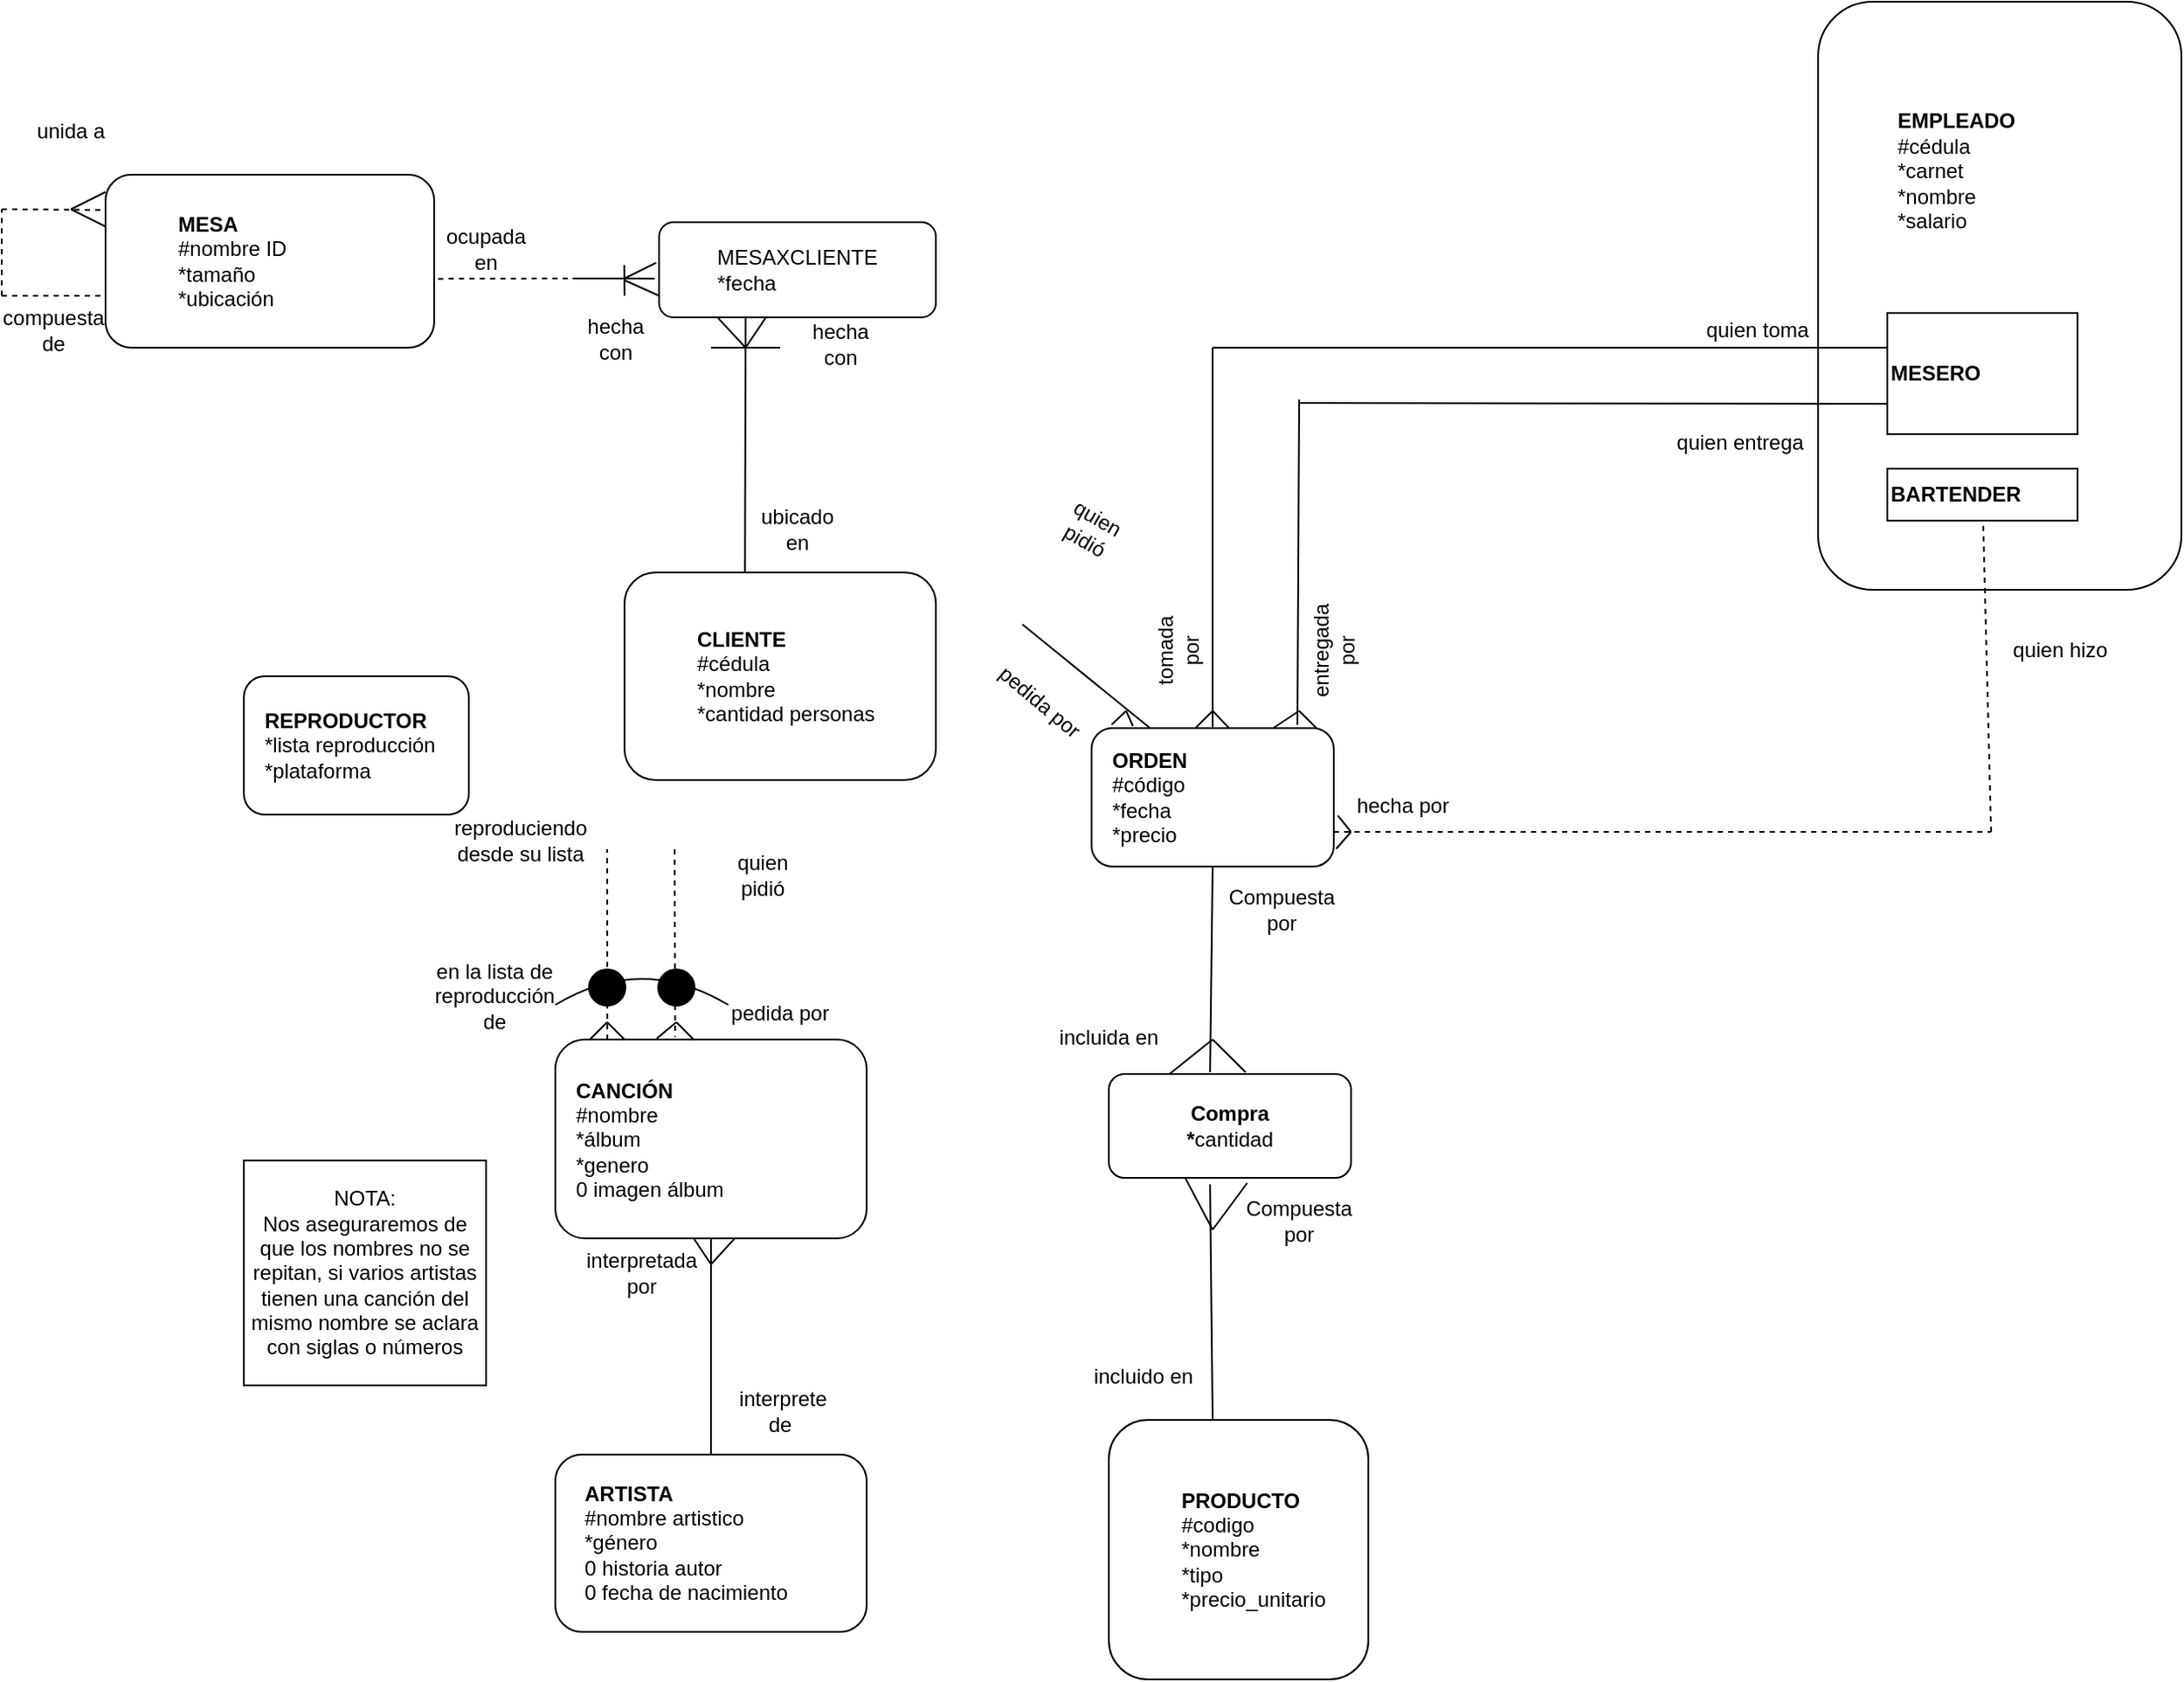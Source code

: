 <mxfile version="16.4.5" type="github">
  <diagram id="t7iMz_v3nmqHoSBbqk-X" name="ModeloER">
    <mxGraphModel dx="1816" dy="525" grid="1" gridSize="10" guides="1" tooltips="1" connect="1" arrows="1" fold="1" page="1" pageScale="1" pageWidth="827" pageHeight="1169" math="0" shadow="0">
      <root>
        <mxCell id="0" />
        <mxCell id="1" parent="0" />
        <mxCell id="szS_IiKJX-dhthdG4j-6-44" value="" style="endArrow=none;html=1;rounded=0;entryX=0.25;entryY=0;entryDx=0;entryDy=0;" parent="1" target="szS_IiKJX-dhthdG4j-6-23" edge="1">
          <mxGeometry width="50" height="50" relative="1" as="geometry">
            <mxPoint x="400" y="360" as="sourcePoint" />
            <mxPoint x="500" y="440" as="targetPoint" />
          </mxGeometry>
        </mxCell>
        <mxCell id="szS_IiKJX-dhthdG4j-6-1" value="&lt;blockquote style=&quot;margin: 0 0 0 40px ; border: none ; padding: 0px&quot;&gt;&lt;b&gt;MESA&lt;/b&gt;&lt;/blockquote&gt;&lt;blockquote style=&quot;margin: 0px 0px 0px 40px ; border: none ; padding: 0px&quot;&gt;#nombre ID&lt;/blockquote&gt;&lt;blockquote style=&quot;margin: 0px 0px 0px 40px ; border: none ; padding: 0px&quot;&gt;*tamaño&lt;/blockquote&gt;&lt;blockquote style=&quot;margin: 0px 0px 0px 40px ; border: none ; padding: 0px&quot;&gt;*ubicación&lt;/blockquote&gt;" style="rounded=1;whiteSpace=wrap;html=1;align=left;" parent="1" vertex="1">
          <mxGeometry x="-130" y="100" width="190" height="100" as="geometry" />
        </mxCell>
        <mxCell id="szS_IiKJX-dhthdG4j-6-2" value="&lt;blockquote style=&quot;margin: 0 0 0 40px ; border: none ; padding: 0px&quot;&gt;&lt;b&gt;CLIENTE&lt;br&gt;&lt;/b&gt;#cédula&lt;br&gt;*nombre&lt;br&gt;*cantidad personas&lt;/blockquote&gt;" style="rounded=1;whiteSpace=wrap;html=1;align=left;" parent="1" vertex="1">
          <mxGeometry x="170" y="330" width="180" height="120" as="geometry" />
        </mxCell>
        <mxCell id="szS_IiKJX-dhthdG4j-6-14" value="" style="group;allowArrows=0;" parent="1" vertex="1" connectable="0">
          <mxGeometry x="860" width="210" height="430" as="geometry" />
        </mxCell>
        <mxCell id="szS_IiKJX-dhthdG4j-6-9" value="" style="rounded=1;whiteSpace=wrap;html=1;" parent="szS_IiKJX-dhthdG4j-6-14" vertex="1">
          <mxGeometry width="210" height="340" as="geometry" />
        </mxCell>
        <mxCell id="szS_IiKJX-dhthdG4j-6-8" value="&lt;blockquote style=&quot;margin: 0px 0px 0px 40px ; border: none ; padding: 0px&quot;&gt;&lt;/blockquote&gt;&lt;b&gt;&lt;div style=&quot;text-align: left&quot;&gt;&lt;b&gt;EMPLEADO&lt;/b&gt;&lt;/div&gt;&lt;/b&gt;&lt;blockquote style=&quot;margin: 0px 0px 0px 40px ; border: none ; padding: 0px&quot;&gt;&lt;/blockquote&gt;&lt;span&gt;&lt;div style=&quot;text-align: left&quot;&gt;&lt;span&gt;#cédula&lt;/span&gt;&lt;/div&gt;&lt;/span&gt;&lt;blockquote style=&quot;margin: 0px 0px 0px 40px ; border: none ; padding: 0px&quot;&gt;&lt;/blockquote&gt;&lt;span&gt;&lt;div style=&quot;text-align: left&quot;&gt;&lt;span&gt;*carnet&lt;/span&gt;&lt;/div&gt;&lt;/span&gt;&lt;blockquote style=&quot;margin: 0px 0px 0px 40px ; border: none ; padding: 0px&quot;&gt;&lt;/blockquote&gt;&lt;span&gt;&lt;div style=&quot;text-align: left&quot;&gt;&lt;span&gt;*nombre&lt;/span&gt;&lt;/div&gt;&lt;/span&gt;&lt;div style=&quot;text-align: left&quot;&gt;&lt;span&gt;*salario&lt;/span&gt;&lt;/div&gt;&lt;blockquote style=&quot;text-align: left ; margin: 0px 0px 0px 40px ; border: none ; padding: 0px&quot;&gt;&lt;br&gt;&lt;/blockquote&gt;" style="text;html=1;strokeColor=none;fillColor=none;align=center;verticalAlign=middle;whiteSpace=wrap;rounded=0;" parent="szS_IiKJX-dhthdG4j-6-14" vertex="1">
          <mxGeometry x="40" y="60" width="80" height="90" as="geometry" />
        </mxCell>
        <mxCell id="szS_IiKJX-dhthdG4j-6-11" value="&lt;b&gt;MESERO&lt;/b&gt;" style="rounded=0;whiteSpace=wrap;html=1;align=left;" parent="szS_IiKJX-dhthdG4j-6-14" vertex="1">
          <mxGeometry x="40" y="180" width="110" height="70" as="geometry" />
        </mxCell>
        <mxCell id="szS_IiKJX-dhthdG4j-6-13" value="&lt;b&gt;BARTENDER&lt;/b&gt;" style="rounded=0;whiteSpace=wrap;html=1;align=left;" parent="szS_IiKJX-dhthdG4j-6-14" vertex="1">
          <mxGeometry x="40" y="270" width="110" height="30" as="geometry" />
        </mxCell>
        <mxCell id="E4MxPmM2y-Qh73wYfzmi-9" value="quien hizo" style="text;html=1;strokeColor=none;fillColor=none;align=center;verticalAlign=middle;whiteSpace=wrap;rounded=0;rotation=0;" parent="szS_IiKJX-dhthdG4j-6-14" vertex="1">
          <mxGeometry x="110" y="360" width="60" height="30" as="geometry" />
        </mxCell>
        <mxCell id="szS_IiKJX-dhthdG4j-6-22" value="" style="group" parent="1" vertex="1" connectable="0">
          <mxGeometry x="-50" y="390" width="130" height="80" as="geometry" />
        </mxCell>
        <mxCell id="szS_IiKJX-dhthdG4j-6-21" value="" style="rounded=1;whiteSpace=wrap;html=1;" parent="szS_IiKJX-dhthdG4j-6-22" vertex="1">
          <mxGeometry width="130" height="80" as="geometry" />
        </mxCell>
        <mxCell id="szS_IiKJX-dhthdG4j-6-20" value="&lt;b&gt;REPRODUCTOR&lt;/b&gt;&lt;br&gt;*lista reproducción&lt;br&gt;*plataforma" style="text;html=1;strokeColor=none;fillColor=none;align=left;verticalAlign=middle;whiteSpace=wrap;rounded=0;" parent="szS_IiKJX-dhthdG4j-6-22" vertex="1">
          <mxGeometry x="10" y="5" width="110" height="70" as="geometry" />
        </mxCell>
        <mxCell id="szS_IiKJX-dhthdG4j-6-25" value="" style="group" parent="1" vertex="1" connectable="0">
          <mxGeometry x="440" y="420" width="140" height="80" as="geometry" />
        </mxCell>
        <mxCell id="szS_IiKJX-dhthdG4j-6-24" value="" style="rounded=1;whiteSpace=wrap;html=1;" parent="szS_IiKJX-dhthdG4j-6-25" vertex="1">
          <mxGeometry width="140" height="80" as="geometry" />
        </mxCell>
        <mxCell id="szS_IiKJX-dhthdG4j-6-23" value="&lt;div&gt;&lt;b&gt;ORDEN&lt;/b&gt;&lt;/div&gt;&lt;div&gt;#código&lt;/div&gt;&lt;div&gt;*fecha&lt;/div&gt;&lt;div&gt;*precio&lt;/div&gt;" style="text;html=1;strokeColor=none;fillColor=none;align=left;verticalAlign=middle;whiteSpace=wrap;rounded=0;" parent="szS_IiKJX-dhthdG4j-6-25" vertex="1">
          <mxGeometry x="10" y="5" width="120" height="70" as="geometry" />
        </mxCell>
        <mxCell id="szS_IiKJX-dhthdG4j-6-31" value="" style="group" parent="1" vertex="1" connectable="0">
          <mxGeometry x="130" y="600" width="180" height="115" as="geometry" />
        </mxCell>
        <mxCell id="szS_IiKJX-dhthdG4j-6-30" value="" style="rounded=1;whiteSpace=wrap;html=1;" parent="szS_IiKJX-dhthdG4j-6-31" vertex="1">
          <mxGeometry width="180" height="115" as="geometry" />
        </mxCell>
        <mxCell id="szS_IiKJX-dhthdG4j-6-29" value="&lt;b&gt;CANCIÓN&lt;/b&gt;&lt;br&gt;#nombre&lt;br&gt;*álbum&lt;br&gt;*genero&lt;br&gt;0 imagen álbum" style="text;html=1;strokeColor=none;fillColor=none;align=left;verticalAlign=middle;whiteSpace=wrap;rounded=0;" parent="szS_IiKJX-dhthdG4j-6-31" vertex="1">
          <mxGeometry x="10" y="12.5" width="160" height="90" as="geometry" />
        </mxCell>
        <mxCell id="szS_IiKJX-dhthdG4j-6-34" value="" style="group" parent="1" vertex="1" connectable="0">
          <mxGeometry x="130" y="840" width="180" height="102.5" as="geometry" />
        </mxCell>
        <mxCell id="szS_IiKJX-dhthdG4j-6-33" value="" style="rounded=1;whiteSpace=wrap;html=1;" parent="szS_IiKJX-dhthdG4j-6-34" vertex="1">
          <mxGeometry width="180" height="102.5" as="geometry" />
        </mxCell>
        <mxCell id="szS_IiKJX-dhthdG4j-6-32" value="&lt;div&gt;&lt;b&gt;ARTISTA&lt;/b&gt;&lt;/div&gt;&lt;div&gt;#nombre artistico&lt;/div&gt;&lt;div&gt;*género&lt;/div&gt;&lt;div&gt;0 historia autor&lt;/div&gt;&lt;div&gt;0 fecha de nacimiento&lt;/div&gt;" style="text;html=1;strokeColor=none;fillColor=none;align=left;verticalAlign=middle;whiteSpace=wrap;rounded=0;" parent="szS_IiKJX-dhthdG4j-6-34" vertex="1">
          <mxGeometry x="15" y="11.25" width="150" height="80" as="geometry" />
        </mxCell>
        <mxCell id="szS_IiKJX-dhthdG4j-6-37" value="" style="endArrow=none;dashed=1;html=1;rounded=0;exitX=1.012;exitY=0.602;exitDx=0;exitDy=0;exitPerimeter=0;" parent="1" source="szS_IiKJX-dhthdG4j-6-1" edge="1">
          <mxGeometry width="50" height="50" relative="1" as="geometry">
            <mxPoint x="100" y="150" as="sourcePoint" />
            <mxPoint x="140" y="160" as="targetPoint" />
          </mxGeometry>
        </mxCell>
        <mxCell id="szS_IiKJX-dhthdG4j-6-39" value="" style="endArrow=none;html=1;rounded=0;entryX=0.387;entryY=0;entryDx=0;entryDy=0;entryPerimeter=0;" parent="1" edge="1" target="szS_IiKJX-dhthdG4j-6-2">
          <mxGeometry width="50" height="50" relative="1" as="geometry">
            <mxPoint x="240" y="180" as="sourcePoint" />
            <mxPoint x="239.6" y="245" as="targetPoint" />
          </mxGeometry>
        </mxCell>
        <mxCell id="szS_IiKJX-dhthdG4j-6-40" value="" style="endArrow=none;dashed=1;html=1;rounded=0;entryX=0.385;entryY=-0.013;entryDx=0;entryDy=0;entryPerimeter=0;" parent="1" target="szS_IiKJX-dhthdG4j-6-30" edge="1">
          <mxGeometry width="50" height="50" relative="1" as="geometry">
            <mxPoint x="199" y="490" as="sourcePoint" />
            <mxPoint x="200" y="460" as="targetPoint" />
          </mxGeometry>
        </mxCell>
        <mxCell id="szS_IiKJX-dhthdG4j-6-50" value="" style="endArrow=none;html=1;rounded=0;" parent="1" edge="1">
          <mxGeometry width="50" height="50" relative="1" as="geometry">
            <mxPoint x="510" y="200" as="sourcePoint" />
            <mxPoint x="900" y="200" as="targetPoint" />
          </mxGeometry>
        </mxCell>
        <mxCell id="szS_IiKJX-dhthdG4j-6-51" value="" style="endArrow=none;html=1;rounded=0;entryX=0.5;entryY=0;entryDx=0;entryDy=0;exitX=0.5;exitY=1;exitDx=0;exitDy=0;" parent="1" source="szS_IiKJX-dhthdG4j-6-30" target="szS_IiKJX-dhthdG4j-6-33" edge="1">
          <mxGeometry width="50" height="50" relative="1" as="geometry">
            <mxPoint x="310" y="656" as="sourcePoint" />
            <mxPoint x="410" y="656" as="targetPoint" />
          </mxGeometry>
        </mxCell>
        <mxCell id="szS_IiKJX-dhthdG4j-6-63" value="" style="endArrow=none;html=1;curved=1;" parent="1" edge="1">
          <mxGeometry width="50" height="50" relative="1" as="geometry">
            <mxPoint x="130" y="580" as="sourcePoint" />
            <mxPoint x="230" y="580" as="targetPoint" />
            <Array as="points">
              <mxPoint x="180" y="550" />
            </Array>
          </mxGeometry>
        </mxCell>
        <mxCell id="szS_IiKJX-dhthdG4j-6-68" value="" style="shape=image;html=1;verticalAlign=top;verticalLabelPosition=bottom;labelBackgroundColor=#ffffff;imageAspect=0;aspect=fixed;image=https://cdn4.iconfinder.com/data/icons/essential-app-2/16/record-round-circle-dot-128.png;connectable=0;allowArrows=0;" parent="1" vertex="1">
          <mxGeometry x="130" y="550" as="geometry" />
        </mxCell>
        <mxCell id="szS_IiKJX-dhthdG4j-6-71" value="" style="shape=ellipse;html=1;fillColor=#000000;strokeWidth=2;verticalLabelPosition=bottom;verticalAlignment=top;perimeter=ellipsePerimeter;connectable=0;allowArrows=0;" parent="1" vertex="1">
          <mxGeometry x="150" y="560" width="20" height="20" as="geometry" />
        </mxCell>
        <mxCell id="szS_IiKJX-dhthdG4j-6-72" value="" style="shape=ellipse;html=1;fillColor=#000000;strokeWidth=2;verticalLabelPosition=bottom;verticalAlignment=top;perimeter=ellipsePerimeter;connectable=0;allowArrows=0;" parent="1" vertex="1">
          <mxGeometry x="190" y="560" width="20" height="20" as="geometry" />
        </mxCell>
        <mxCell id="szS_IiKJX-dhthdG4j-6-79" value="" style="endArrow=none;html=1;curved=1;" parent="1" edge="1">
          <mxGeometry width="50" height="50" relative="1" as="geometry">
            <mxPoint x="510" y="420" as="sourcePoint" />
            <mxPoint x="510" y="200" as="targetPoint" />
          </mxGeometry>
        </mxCell>
        <mxCell id="szS_IiKJX-dhthdG4j-6-80" value="" style="endArrow=none;html=1;curved=1;entryX=0;entryY=0.75;entryDx=0;entryDy=0;" parent="1" target="szS_IiKJX-dhthdG4j-6-11" edge="1">
          <mxGeometry width="50" height="50" relative="1" as="geometry">
            <mxPoint x="560" y="232" as="sourcePoint" />
            <mxPoint x="590" y="390" as="targetPoint" />
          </mxGeometry>
        </mxCell>
        <mxCell id="szS_IiKJX-dhthdG4j-6-81" value="" style="endArrow=none;html=1;curved=1;exitX=0.85;exitY=-0.023;exitDx=0;exitDy=0;exitPerimeter=0;" parent="1" source="szS_IiKJX-dhthdG4j-6-24" edge="1">
          <mxGeometry width="50" height="50" relative="1" as="geometry">
            <mxPoint x="560" y="410" as="sourcePoint" />
            <mxPoint x="560" y="230" as="targetPoint" />
          </mxGeometry>
        </mxCell>
        <mxCell id="szS_IiKJX-dhthdG4j-6-82" value="" style="endArrow=none;html=1;curved=1;exitX=0.111;exitY=0;exitDx=0;exitDy=0;exitPerimeter=0;" parent="1" source="szS_IiKJX-dhthdG4j-6-30" edge="1">
          <mxGeometry width="50" height="50" relative="1" as="geometry">
            <mxPoint x="80" y="610" as="sourcePoint" />
            <mxPoint x="160" y="590" as="targetPoint" />
          </mxGeometry>
        </mxCell>
        <mxCell id="szS_IiKJX-dhthdG4j-6-83" value="" style="endArrow=none;html=1;curved=1;" parent="1" edge="1">
          <mxGeometry width="50" height="50" relative="1" as="geometry">
            <mxPoint x="160" y="590" as="sourcePoint" />
            <mxPoint x="170" y="600" as="targetPoint" />
          </mxGeometry>
        </mxCell>
        <mxCell id="szS_IiKJX-dhthdG4j-6-85" value="" style="endArrow=none;dashed=1;html=1;curved=1;exitX=0.167;exitY=0;exitDx=0;exitDy=0;exitPerimeter=0;" parent="1" source="szS_IiKJX-dhthdG4j-6-30" edge="1">
          <mxGeometry width="50" height="50" relative="1" as="geometry">
            <mxPoint x="160" y="520" as="sourcePoint" />
            <mxPoint x="160" y="490" as="targetPoint" />
          </mxGeometry>
        </mxCell>
        <mxCell id="szS_IiKJX-dhthdG4j-6-86" value="" style="endArrow=none;html=1;curved=1;exitX=0.326;exitY=-0.005;exitDx=0;exitDy=0;exitPerimeter=0;" parent="1" source="szS_IiKJX-dhthdG4j-6-30" edge="1">
          <mxGeometry width="50" height="50" relative="1" as="geometry">
            <mxPoint x="130" y="520" as="sourcePoint" />
            <mxPoint x="200" y="590" as="targetPoint" />
          </mxGeometry>
        </mxCell>
        <mxCell id="szS_IiKJX-dhthdG4j-6-87" value="" style="endArrow=none;html=1;curved=1;exitX=0.446;exitY=0.003;exitDx=0;exitDy=0;exitPerimeter=0;" parent="1" source="szS_IiKJX-dhthdG4j-6-30" edge="1">
          <mxGeometry width="50" height="50" relative="1" as="geometry">
            <mxPoint x="250" y="580" as="sourcePoint" />
            <mxPoint x="200" y="590" as="targetPoint" />
          </mxGeometry>
        </mxCell>
        <mxCell id="szS_IiKJX-dhthdG4j-6-88" value="en la lista de reproducción de" style="text;html=1;strokeColor=none;fillColor=none;align=center;verticalAlign=middle;whiteSpace=wrap;rounded=0;" parent="1" vertex="1">
          <mxGeometry x="60" y="550" width="70" height="50" as="geometry" />
        </mxCell>
        <mxCell id="szS_IiKJX-dhthdG4j-6-90" value="pedida por" style="text;html=1;strokeColor=none;fillColor=none;align=center;verticalAlign=middle;whiteSpace=wrap;rounded=0;" parent="1" vertex="1">
          <mxGeometry x="230" y="570" width="60" height="30" as="geometry" />
        </mxCell>
        <mxCell id="szS_IiKJX-dhthdG4j-6-91" value="reproduciendo desde su lista" style="text;html=1;strokeColor=none;fillColor=none;align=center;verticalAlign=middle;whiteSpace=wrap;rounded=0;" parent="1" vertex="1">
          <mxGeometry x="80" y="470" width="60" height="30" as="geometry" />
        </mxCell>
        <mxCell id="szS_IiKJX-dhthdG4j-6-93" value="quien pidió" style="text;html=1;strokeColor=none;fillColor=none;align=center;verticalAlign=middle;whiteSpace=wrap;rounded=0;" parent="1" vertex="1">
          <mxGeometry x="220" y="490" width="60" height="30" as="geometry" />
        </mxCell>
        <mxCell id="szS_IiKJX-dhthdG4j-6-95" value="quien pidió" style="text;html=1;strokeColor=none;fillColor=none;align=center;verticalAlign=middle;whiteSpace=wrap;rounded=0;rotation=30;" parent="1" vertex="1">
          <mxGeometry x="410" y="290" width="60" height="30" as="geometry" />
        </mxCell>
        <mxCell id="szS_IiKJX-dhthdG4j-6-97" value="pedida por" style="text;html=1;strokeColor=none;fillColor=none;align=center;verticalAlign=middle;whiteSpace=wrap;rounded=0;rotation=40;" parent="1" vertex="1">
          <mxGeometry x="380" y="390" width="60" height="30" as="geometry" />
        </mxCell>
        <mxCell id="szS_IiKJX-dhthdG4j-6-98" value="tomada por" style="text;html=1;strokeColor=none;fillColor=none;align=center;verticalAlign=middle;whiteSpace=wrap;rounded=0;rotation=-90;" parent="1" vertex="1">
          <mxGeometry x="460" y="360" width="60" height="30" as="geometry" />
        </mxCell>
        <mxCell id="szS_IiKJX-dhthdG4j-6-102" value="quien toma" style="text;html=1;strokeColor=none;fillColor=none;align=center;verticalAlign=middle;whiteSpace=wrap;rounded=0;" parent="1" vertex="1">
          <mxGeometry x="760" y="180" width="130" height="20" as="geometry" />
        </mxCell>
        <mxCell id="szS_IiKJX-dhthdG4j-6-103" value="quien entrega" style="text;html=1;strokeColor=none;fillColor=none;align=center;verticalAlign=middle;whiteSpace=wrap;rounded=0;" parent="1" vertex="1">
          <mxGeometry x="770" y="240" width="90" height="30" as="geometry" />
        </mxCell>
        <mxCell id="szS_IiKJX-dhthdG4j-6-104" value="entregada por" style="text;html=1;strokeColor=none;fillColor=none;align=center;verticalAlign=middle;whiteSpace=wrap;rounded=0;rotation=-90;" parent="1" vertex="1">
          <mxGeometry x="550" y="360" width="60" height="30" as="geometry" />
        </mxCell>
        <mxCell id="szS_IiKJX-dhthdG4j-6-105" value="" style="endArrow=none;html=1;entryX=0.57;entryY=0.004;entryDx=0;entryDy=0;entryPerimeter=0;" parent="1" target="szS_IiKJX-dhthdG4j-6-24" edge="1">
          <mxGeometry width="50" height="50" relative="1" as="geometry">
            <mxPoint x="510" y="410" as="sourcePoint" />
            <mxPoint x="630" y="360" as="targetPoint" />
          </mxGeometry>
        </mxCell>
        <mxCell id="szS_IiKJX-dhthdG4j-6-106" value="" style="endArrow=none;html=1;entryX=0.429;entryY=0;entryDx=0;entryDy=0;entryPerimeter=0;" parent="1" target="szS_IiKJX-dhthdG4j-6-24" edge="1">
          <mxGeometry width="50" height="50" relative="1" as="geometry">
            <mxPoint x="510" y="410" as="sourcePoint" />
            <mxPoint x="630" y="360" as="targetPoint" />
          </mxGeometry>
        </mxCell>
        <mxCell id="szS_IiKJX-dhthdG4j-6-110" value="" style="endArrow=none;html=1;exitX=0.75;exitY=0;exitDx=0;exitDy=0;" parent="1" source="szS_IiKJX-dhthdG4j-6-24" edge="1">
          <mxGeometry width="50" height="50" relative="1" as="geometry">
            <mxPoint x="580" y="400" as="sourcePoint" />
            <mxPoint x="560" y="410" as="targetPoint" />
          </mxGeometry>
        </mxCell>
        <mxCell id="szS_IiKJX-dhthdG4j-6-111" value="" style="endArrow=none;html=1;" parent="1" edge="1">
          <mxGeometry width="50" height="50" relative="1" as="geometry">
            <mxPoint x="560" y="410" as="sourcePoint" />
            <mxPoint x="570" y="420" as="targetPoint" />
          </mxGeometry>
        </mxCell>
        <mxCell id="szS_IiKJX-dhthdG4j-6-114" value="interpretada por" style="text;html=1;strokeColor=none;fillColor=none;align=center;verticalAlign=middle;whiteSpace=wrap;rounded=0;connectable=0;" parent="1" vertex="1">
          <mxGeometry x="150" y="720" width="60" height="30" as="geometry" />
        </mxCell>
        <mxCell id="szS_IiKJX-dhthdG4j-6-115" value="&amp;nbsp;interprete de" style="text;html=1;strokeColor=none;fillColor=none;align=center;verticalAlign=middle;whiteSpace=wrap;rounded=0;" parent="1" vertex="1">
          <mxGeometry x="230" y="800" width="60" height="30" as="geometry" />
        </mxCell>
        <mxCell id="szS_IiKJX-dhthdG4j-6-119" value="ocupada en" style="text;html=1;strokeColor=none;fillColor=none;align=center;verticalAlign=middle;whiteSpace=wrap;rounded=0;" parent="1" vertex="1">
          <mxGeometry x="60" y="127.5" width="60" height="30" as="geometry" />
        </mxCell>
        <mxCell id="szS_IiKJX-dhthdG4j-6-120" value="ubicado en" style="text;html=1;strokeColor=none;fillColor=none;align=center;verticalAlign=middle;whiteSpace=wrap;rounded=0;connectable=0;" parent="1" vertex="1">
          <mxGeometry x="240" y="290" width="60" height="30" as="geometry" />
        </mxCell>
        <mxCell id="szS_IiKJX-dhthdG4j-6-143" value="" style="endArrow=none;html=1;dashed=1;entryX=-0.006;entryY=0.204;entryDx=0;entryDy=0;entryPerimeter=0;" parent="1" target="szS_IiKJX-dhthdG4j-6-1" edge="1">
          <mxGeometry width="50" height="50" relative="1" as="geometry">
            <mxPoint x="-190" y="120" as="sourcePoint" />
            <mxPoint x="-160" y="120" as="targetPoint" />
          </mxGeometry>
        </mxCell>
        <mxCell id="szS_IiKJX-dhthdG4j-6-146" value="" style="endArrow=none;dashed=1;html=1;" parent="1" edge="1">
          <mxGeometry width="50" height="50" relative="1" as="geometry">
            <mxPoint x="-190" y="170" as="sourcePoint" />
            <mxPoint x="-190" y="120" as="targetPoint" />
          </mxGeometry>
        </mxCell>
        <mxCell id="szS_IiKJX-dhthdG4j-6-147" value="" style="endArrow=none;dashed=1;html=1;" parent="1" edge="1">
          <mxGeometry width="50" height="50" relative="1" as="geometry">
            <mxPoint x="-190" y="170" as="sourcePoint" />
            <mxPoint x="-130" y="170" as="targetPoint" />
          </mxGeometry>
        </mxCell>
        <mxCell id="szS_IiKJX-dhthdG4j-6-150" value="compuesta de" style="text;html=1;strokeColor=none;fillColor=none;align=center;verticalAlign=middle;whiteSpace=wrap;rounded=0;" parent="1" vertex="1">
          <mxGeometry x="-190" y="175" width="60" height="30" as="geometry" />
        </mxCell>
        <mxCell id="szS_IiKJX-dhthdG4j-6-151" value="unida a" style="text;html=1;strokeColor=none;fillColor=none;align=center;verticalAlign=middle;whiteSpace=wrap;rounded=0;" parent="1" vertex="1">
          <mxGeometry x="-180" y="60" width="60" height="30" as="geometry" />
        </mxCell>
        <mxCell id="E4MxPmM2y-Qh73wYfzmi-6" value="hecha por" style="text;html=1;strokeColor=none;fillColor=none;align=center;verticalAlign=middle;whiteSpace=wrap;rounded=0;rotation=0;" parent="1" vertex="1">
          <mxGeometry x="590" y="450" width="60" height="30" as="geometry" />
        </mxCell>
        <mxCell id="E4MxPmM2y-Qh73wYfzmi-7" value="" style="endArrow=none;dashed=1;html=1;rounded=0;exitX=1;exitY=0.75;exitDx=0;exitDy=0;" parent="1" source="szS_IiKJX-dhthdG4j-6-24" edge="1">
          <mxGeometry width="50" height="50" relative="1" as="geometry">
            <mxPoint x="750" y="560" as="sourcePoint" />
            <mxPoint x="960" y="480" as="targetPoint" />
          </mxGeometry>
        </mxCell>
        <mxCell id="E4MxPmM2y-Qh73wYfzmi-8" value="" style="endArrow=none;dashed=1;html=1;rounded=0;" parent="1" target="szS_IiKJX-dhthdG4j-6-13" edge="1">
          <mxGeometry width="50" height="50" relative="1" as="geometry">
            <mxPoint x="960" y="480" as="sourcePoint" />
            <mxPoint x="800" y="510" as="targetPoint" />
          </mxGeometry>
        </mxCell>
        <mxCell id="E4MxPmM2y-Qh73wYfzmi-10" value="" style="endArrow=none;html=1;rounded=0;entryX=0.578;entryY=0.997;entryDx=0;entryDy=0;entryPerimeter=0;" parent="1" target="szS_IiKJX-dhthdG4j-6-30" edge="1">
          <mxGeometry width="50" height="50" relative="1" as="geometry">
            <mxPoint x="220" y="730" as="sourcePoint" />
            <mxPoint x="240" y="720" as="targetPoint" />
          </mxGeometry>
        </mxCell>
        <mxCell id="E4MxPmM2y-Qh73wYfzmi-11" value="" style="endArrow=none;html=1;rounded=0;" parent="1" edge="1">
          <mxGeometry width="50" height="50" relative="1" as="geometry">
            <mxPoint x="210" y="715" as="sourcePoint" />
            <mxPoint x="220" y="730" as="targetPoint" />
          </mxGeometry>
        </mxCell>
        <mxCell id="E4MxPmM2y-Qh73wYfzmi-29" value="" style="endArrow=none;html=1;rounded=0;exitX=1.017;exitY=0.632;exitDx=0;exitDy=0;exitPerimeter=0;" parent="1" source="szS_IiKJX-dhthdG4j-6-24" edge="1">
          <mxGeometry width="50" height="50" relative="1" as="geometry">
            <mxPoint x="730" y="410" as="sourcePoint" />
            <mxPoint x="590" y="480" as="targetPoint" />
          </mxGeometry>
        </mxCell>
        <mxCell id="E4MxPmM2y-Qh73wYfzmi-30" value="" style="endArrow=none;html=1;rounded=0;exitX=1.01;exitY=0.872;exitDx=0;exitDy=0;exitPerimeter=0;" parent="1" source="szS_IiKJX-dhthdG4j-6-24" edge="1">
          <mxGeometry width="50" height="50" relative="1" as="geometry">
            <mxPoint x="730" y="410" as="sourcePoint" />
            <mxPoint x="590" y="480" as="targetPoint" />
          </mxGeometry>
        </mxCell>
        <mxCell id="E4MxPmM2y-Qh73wYfzmi-31" value="" style="endArrow=none;html=1;rounded=0;entryX=0.083;entryY=-0.025;entryDx=0;entryDy=0;entryPerimeter=0;" parent="1" target="szS_IiKJX-dhthdG4j-6-24" edge="1">
          <mxGeometry width="50" height="50" relative="1" as="geometry">
            <mxPoint x="460" y="410" as="sourcePoint" />
            <mxPoint x="360" y="300" as="targetPoint" />
          </mxGeometry>
        </mxCell>
        <mxCell id="E4MxPmM2y-Qh73wYfzmi-32" value="" style="endArrow=none;html=1;rounded=0;entryX=0.171;entryY=-0.014;entryDx=0;entryDy=0;entryPerimeter=0;" parent="1" target="szS_IiKJX-dhthdG4j-6-24" edge="1">
          <mxGeometry width="50" height="50" relative="1" as="geometry">
            <mxPoint x="460" y="410" as="sourcePoint" />
            <mxPoint x="360" y="300" as="targetPoint" />
          </mxGeometry>
        </mxCell>
        <mxCell id="gC7zmRtma9nNrmju2rJM-2" value="NOTA:&lt;br&gt;Nos aseguraremos de que los nombres no se repitan, si varios artistas tienen una canción del mismo nombre se aclara con siglas o números" style="rounded=0;whiteSpace=wrap;html=1;" parent="1" vertex="1">
          <mxGeometry x="-50" y="670" width="140" height="130" as="geometry" />
        </mxCell>
        <mxCell id="stF59OzjU4HoUzXqxAx8-1" value="MESAXCLIENTE&lt;br&gt;&lt;div style=&quot;text-align: left&quot;&gt;&lt;span&gt;*fecha&lt;/span&gt;&lt;/div&gt;" style="rounded=1;whiteSpace=wrap;html=1;align=center;" vertex="1" parent="1">
          <mxGeometry x="190" y="127.5" width="160" height="55" as="geometry" />
        </mxCell>
        <mxCell id="stF59OzjU4HoUzXqxAx8-7" value="" style="endArrow=none;html=1;rounded=0;entryX=0.388;entryY=0.992;entryDx=0;entryDy=0;entryPerimeter=0;" edge="1" parent="1" target="stF59OzjU4HoUzXqxAx8-1">
          <mxGeometry width="50" height="50" relative="1" as="geometry">
            <mxPoint x="240" y="200" as="sourcePoint" />
            <mxPoint x="280" y="210" as="targetPoint" />
          </mxGeometry>
        </mxCell>
        <mxCell id="stF59OzjU4HoUzXqxAx8-8" value="" style="endArrow=none;html=1;rounded=0;exitX=0.212;exitY=1.003;exitDx=0;exitDy=0;exitPerimeter=0;" edge="1" parent="1" source="stF59OzjU4HoUzXqxAx8-1">
          <mxGeometry width="50" height="50" relative="1" as="geometry">
            <mxPoint x="230" y="260" as="sourcePoint" />
            <mxPoint x="240" y="200" as="targetPoint" />
          </mxGeometry>
        </mxCell>
        <mxCell id="stF59OzjU4HoUzXqxAx8-15" value="hecha con" style="text;html=1;strokeColor=none;fillColor=none;align=center;verticalAlign=middle;whiteSpace=wrap;rounded=0;" vertex="1" parent="1">
          <mxGeometry x="140" y="180" width="50" height="30" as="geometry" />
        </mxCell>
        <mxCell id="stF59OzjU4HoUzXqxAx8-16" value="" style="endArrow=none;html=1;rounded=0;" edge="1" parent="1">
          <mxGeometry width="50" height="50" relative="1" as="geometry">
            <mxPoint x="220" y="200" as="sourcePoint" />
            <mxPoint x="260" y="200" as="targetPoint" />
          </mxGeometry>
        </mxCell>
        <mxCell id="stF59OzjU4HoUzXqxAx8-17" value="hecha con" style="text;html=1;strokeColor=none;fillColor=none;align=center;verticalAlign=middle;whiteSpace=wrap;rounded=0;" vertex="1" parent="1">
          <mxGeometry x="270" y="182.5" width="50" height="30" as="geometry" />
        </mxCell>
        <mxCell id="stF59OzjU4HoUzXqxAx8-18" value="" style="endArrow=none;html=1;rounded=0;entryX=-0.016;entryY=0.594;entryDx=0;entryDy=0;entryPerimeter=0;" edge="1" parent="1" target="stF59OzjU4HoUzXqxAx8-1">
          <mxGeometry width="50" height="50" relative="1" as="geometry">
            <mxPoint x="140" y="160" as="sourcePoint" />
            <mxPoint x="170" y="155" as="targetPoint" />
            <Array as="points">
              <mxPoint x="170" y="160" />
            </Array>
          </mxGeometry>
        </mxCell>
        <mxCell id="stF59OzjU4HoUzXqxAx8-19" value="" style="endArrow=none;html=1;rounded=0;" edge="1" parent="1">
          <mxGeometry width="50" height="50" relative="1" as="geometry">
            <mxPoint x="170" y="170" as="sourcePoint" />
            <mxPoint x="169.87" y="152.25" as="targetPoint" />
          </mxGeometry>
        </mxCell>
        <mxCell id="stF59OzjU4HoUzXqxAx8-20" value="" style="endArrow=none;html=1;rounded=0;entryX=-0.011;entryY=0.426;entryDx=0;entryDy=0;entryPerimeter=0;" edge="1" parent="1" target="stF59OzjU4HoUzXqxAx8-1">
          <mxGeometry width="50" height="50" relative="1" as="geometry">
            <mxPoint x="170" y="160" as="sourcePoint" />
            <mxPoint x="160" y="140" as="targetPoint" />
          </mxGeometry>
        </mxCell>
        <mxCell id="stF59OzjU4HoUzXqxAx8-21" value="" style="endArrow=none;html=1;rounded=0;entryX=0;entryY=0.773;entryDx=0;entryDy=0;entryPerimeter=0;" edge="1" parent="1" target="stF59OzjU4HoUzXqxAx8-1">
          <mxGeometry width="50" height="50" relative="1" as="geometry">
            <mxPoint x="170" y="161" as="sourcePoint" />
            <mxPoint x="198.24" y="160.93" as="targetPoint" />
          </mxGeometry>
        </mxCell>
        <mxCell id="stF59OzjU4HoUzXqxAx8-22" value="" style="endArrow=none;html=1;rounded=0;entryX=0;entryY=0.3;entryDx=0;entryDy=0;entryPerimeter=0;" edge="1" parent="1" target="szS_IiKJX-dhthdG4j-6-1">
          <mxGeometry width="50" height="50" relative="1" as="geometry">
            <mxPoint x="-150" y="120" as="sourcePoint" />
            <mxPoint x="-30" y="130" as="targetPoint" />
          </mxGeometry>
        </mxCell>
        <mxCell id="stF59OzjU4HoUzXqxAx8-23" value="" style="endArrow=none;html=1;rounded=0;entryX=0;entryY=0.1;entryDx=0;entryDy=0;entryPerimeter=0;" edge="1" parent="1" target="szS_IiKJX-dhthdG4j-6-1">
          <mxGeometry width="50" height="50" relative="1" as="geometry">
            <mxPoint x="-150" y="120" as="sourcePoint" />
            <mxPoint x="-30" y="130" as="targetPoint" />
          </mxGeometry>
        </mxCell>
        <mxCell id="stF59OzjU4HoUzXqxAx8-24" value="&lt;blockquote style=&quot;margin: 0 0 0 40px ; border: none ; padding: 0px&quot;&gt;&lt;b&gt;PRODUCTO&lt;/b&gt;&lt;/blockquote&gt;&lt;blockquote style=&quot;margin: 0 0 0 40px ; border: none ; padding: 0px&quot;&gt;#codigo&lt;/blockquote&gt;&lt;blockquote style=&quot;margin: 0 0 0 40px ; border: none ; padding: 0px&quot;&gt;*nombre&lt;/blockquote&gt;&lt;blockquote style=&quot;margin: 0 0 0 40px ; border: none ; padding: 0px&quot;&gt;*tipo&lt;/blockquote&gt;&lt;blockquote style=&quot;margin: 0 0 0 40px ; border: none ; padding: 0px&quot;&gt;*precio_unitario&lt;/blockquote&gt;" style="rounded=1;whiteSpace=wrap;html=1;align=left;" vertex="1" parent="1">
          <mxGeometry x="450" y="820" width="150" height="150" as="geometry" />
        </mxCell>
        <mxCell id="stF59OzjU4HoUzXqxAx8-26" value="" style="endArrow=none;html=1;rounded=0;entryX=0.418;entryY=1.063;entryDx=0;entryDy=0;entryPerimeter=0;" edge="1" parent="1" target="stF59OzjU4HoUzXqxAx8-27">
          <mxGeometry width="50" height="50" relative="1" as="geometry">
            <mxPoint x="510" y="820" as="sourcePoint" />
            <mxPoint x="510" y="690" as="targetPoint" />
            <Array as="points">
              <mxPoint x="509" y="730" />
            </Array>
          </mxGeometry>
        </mxCell>
        <mxCell id="stF59OzjU4HoUzXqxAx8-27" value="&lt;b&gt;Compra&lt;br&gt;&lt;div style=&quot;text-align: left&quot;&gt;&lt;b&gt;*&lt;/b&gt;&lt;span style=&quot;font-weight: normal&quot;&gt;cantidad&lt;/span&gt;&lt;/div&gt;&lt;/b&gt;" style="rounded=1;whiteSpace=wrap;html=1;align=center;" vertex="1" parent="1">
          <mxGeometry x="450" y="620" width="140" height="60" as="geometry" />
        </mxCell>
        <mxCell id="stF59OzjU4HoUzXqxAx8-29" value="" style="endArrow=none;html=1;rounded=0;entryX=0.571;entryY=1.05;entryDx=0;entryDy=0;entryPerimeter=0;" edge="1" parent="1" target="stF59OzjU4HoUzXqxAx8-27">
          <mxGeometry width="50" height="50" relative="1" as="geometry">
            <mxPoint x="510" y="710" as="sourcePoint" />
            <mxPoint x="620" y="640" as="targetPoint" />
          </mxGeometry>
        </mxCell>
        <mxCell id="stF59OzjU4HoUzXqxAx8-30" value="" style="endArrow=none;html=1;rounded=0;entryX=0.315;entryY=0.999;entryDx=0;entryDy=0;entryPerimeter=0;" edge="1" parent="1" target="stF59OzjU4HoUzXqxAx8-27">
          <mxGeometry width="50" height="50" relative="1" as="geometry">
            <mxPoint x="510" y="710" as="sourcePoint" />
            <mxPoint x="620" y="640" as="targetPoint" />
          </mxGeometry>
        </mxCell>
        <mxCell id="stF59OzjU4HoUzXqxAx8-31" value="" style="endArrow=none;html=1;rounded=0;exitX=0.25;exitY=0;exitDx=0;exitDy=0;" edge="1" parent="1" source="stF59OzjU4HoUzXqxAx8-27">
          <mxGeometry width="50" height="50" relative="1" as="geometry">
            <mxPoint x="570" y="690" as="sourcePoint" />
            <mxPoint x="510" y="600" as="targetPoint" />
          </mxGeometry>
        </mxCell>
        <mxCell id="stF59OzjU4HoUzXqxAx8-32" value="" style="endArrow=none;html=1;rounded=0;entryX=0.565;entryY=-0.017;entryDx=0;entryDy=0;entryPerimeter=0;" edge="1" parent="1" target="stF59OzjU4HoUzXqxAx8-27">
          <mxGeometry width="50" height="50" relative="1" as="geometry">
            <mxPoint x="510" y="600" as="sourcePoint" />
            <mxPoint x="620" y="640" as="targetPoint" />
          </mxGeometry>
        </mxCell>
        <mxCell id="stF59OzjU4HoUzXqxAx8-33" value="" style="endArrow=none;html=1;rounded=0;exitX=0.418;exitY=-0.017;exitDx=0;exitDy=0;exitPerimeter=0;" edge="1" parent="1" source="stF59OzjU4HoUzXqxAx8-27">
          <mxGeometry width="50" height="50" relative="1" as="geometry">
            <mxPoint x="510" y="610" as="sourcePoint" />
            <mxPoint x="510" y="500" as="targetPoint" />
          </mxGeometry>
        </mxCell>
        <mxCell id="stF59OzjU4HoUzXqxAx8-35" value="Compuesta por" style="text;html=1;strokeColor=none;fillColor=none;align=center;verticalAlign=middle;whiteSpace=wrap;rounded=0;" vertex="1" parent="1">
          <mxGeometry x="520" y="510" width="60" height="30" as="geometry" />
        </mxCell>
        <mxCell id="stF59OzjU4HoUzXqxAx8-36" value="incluida en" style="text;html=1;strokeColor=none;fillColor=none;align=center;verticalAlign=middle;whiteSpace=wrap;rounded=0;" vertex="1" parent="1">
          <mxGeometry x="420" y="584" width="60" height="30" as="geometry" />
        </mxCell>
        <mxCell id="stF59OzjU4HoUzXqxAx8-37" value="Compuesta por" style="text;html=1;strokeColor=none;fillColor=none;align=center;verticalAlign=middle;whiteSpace=wrap;rounded=0;" vertex="1" parent="1">
          <mxGeometry x="530" y="690" width="60" height="30" as="geometry" />
        </mxCell>
        <mxCell id="stF59OzjU4HoUzXqxAx8-38" value="incluido en" style="text;html=1;strokeColor=none;fillColor=none;align=center;verticalAlign=middle;whiteSpace=wrap;rounded=0;" vertex="1" parent="1">
          <mxGeometry x="440" y="780" width="60" height="30" as="geometry" />
        </mxCell>
      </root>
    </mxGraphModel>
  </diagram>
</mxfile>

